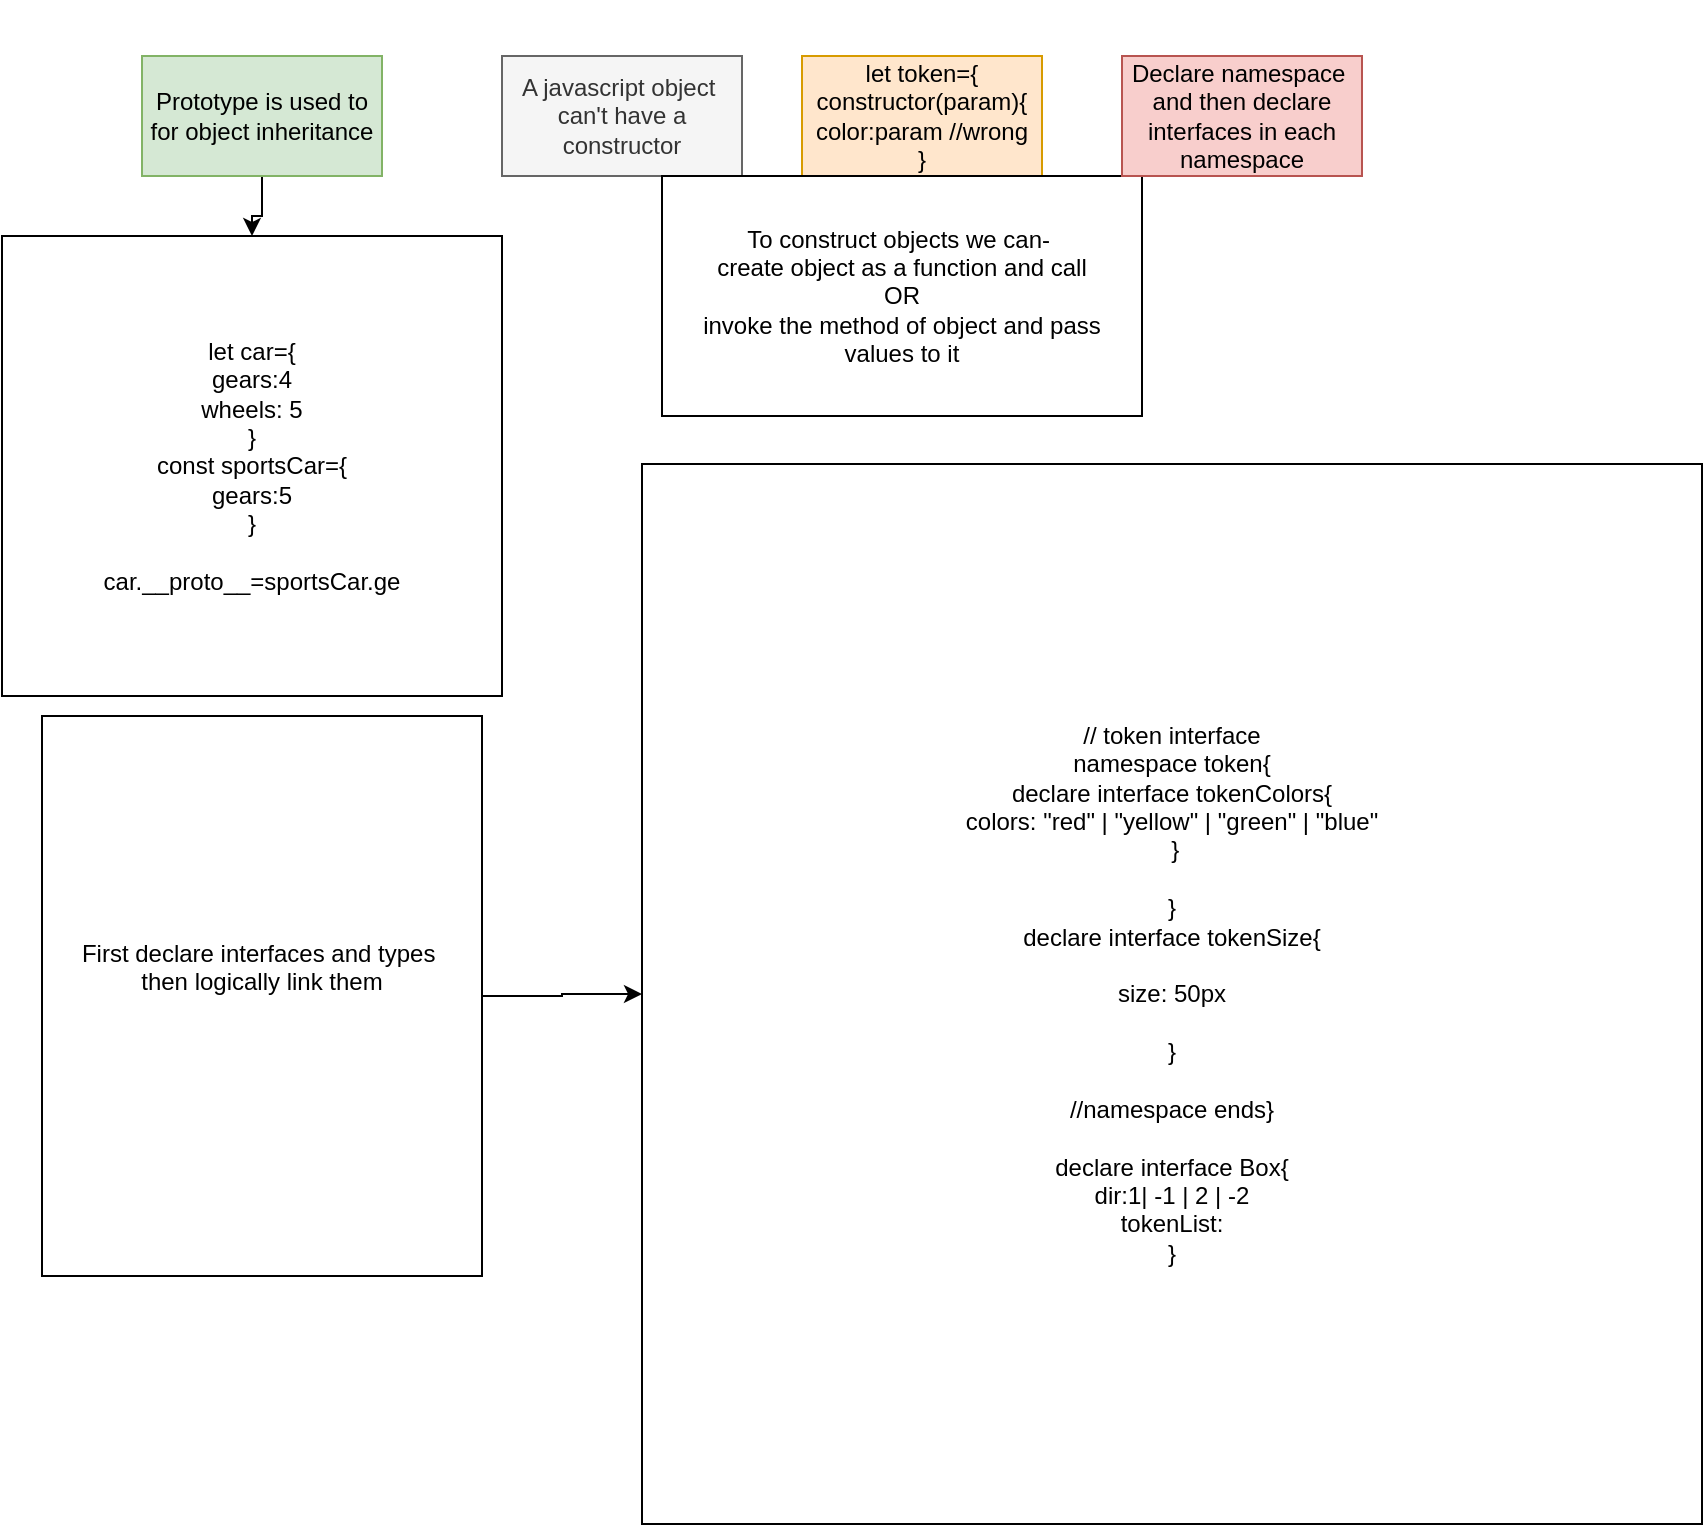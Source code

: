 <mxfile version="24.6.1" type="device">
  <diagram name="Page-1" id="u9TRBQUvtCbaiOLoGBql">
    <mxGraphModel dx="941" dy="607" grid="1" gridSize="10" guides="1" tooltips="1" connect="1" arrows="1" fold="1" page="1" pageScale="1" pageWidth="850" pageHeight="1100" math="0" shadow="0">
      <root>
        <mxCell id="0" />
        <mxCell id="1" parent="0" />
        <mxCell id="2Pc4Q1FQwPzD7ynQNOqQ-11" value="" style="edgeStyle=orthogonalEdgeStyle;rounded=0;orthogonalLoop=1;jettySize=auto;html=1;" edge="1" parent="1" source="2Pc4Q1FQwPzD7ynQNOqQ-2" target="2Pc4Q1FQwPzD7ynQNOqQ-10">
          <mxGeometry relative="1" as="geometry" />
        </mxCell>
        <mxCell id="2Pc4Q1FQwPzD7ynQNOqQ-2" value="Prototype is used to&lt;div&gt;for object inheritance&lt;/div&gt;" style="rounded=0;whiteSpace=wrap;html=1;fillColor=#d5e8d4;strokeColor=#82b366;" vertex="1" parent="1">
          <mxGeometry x="100" y="50" width="120" height="60" as="geometry" />
        </mxCell>
        <mxCell id="2Pc4Q1FQwPzD7ynQNOqQ-3" value="&lt;div&gt;&lt;br&gt;&lt;/div&gt;&lt;div&gt;&lt;br&gt;&lt;/div&gt;let token={&lt;br&gt;constructor(param){&lt;div&gt;color:param //wrong&lt;/div&gt;&lt;div&gt;}&lt;br&gt;&lt;br&gt;&lt;br&gt;&lt;/div&gt;" style="rounded=0;whiteSpace=wrap;html=1;fillColor=#ffe6cc;strokeColor=#d79b00;" vertex="1" parent="1">
          <mxGeometry x="430" y="50" width="120" height="60" as="geometry" />
        </mxCell>
        <mxCell id="2Pc4Q1FQwPzD7ynQNOqQ-4" value="A javascript object&amp;nbsp;&lt;div&gt;can&#39;t have a constructor&lt;/div&gt;" style="rounded=0;whiteSpace=wrap;html=1;fillColor=#f5f5f5;fontColor=#333333;strokeColor=#666666;" vertex="1" parent="1">
          <mxGeometry x="280" y="50" width="120" height="60" as="geometry" />
        </mxCell>
        <mxCell id="2Pc4Q1FQwPzD7ynQNOqQ-5" value="To construct objects we can-&amp;nbsp;&lt;br&gt;create object as a function and call&lt;br&gt;OR&lt;br&gt;invoke the method of object and pass&lt;div&gt;values to it&lt;/div&gt;" style="rounded=0;whiteSpace=wrap;html=1;" vertex="1" parent="1">
          <mxGeometry x="360" y="110" width="240" height="120" as="geometry" />
        </mxCell>
        <mxCell id="2Pc4Q1FQwPzD7ynQNOqQ-6" value="// token interface&lt;div&gt;namespace token{&lt;br&gt;declare interface tokenColors{&lt;br&gt;colors: &quot;red&quot; | &quot;yellow&quot; | &quot;green&quot; | &quot;blue&quot;&lt;br&gt;&amp;nbsp;}&lt;/div&gt;&lt;div&gt;&lt;br&gt;&lt;/div&gt;&lt;div&gt;}&lt;/div&gt;&lt;div&gt;declare interface tokenSize{&lt;/div&gt;&lt;div&gt;&lt;br&gt;&lt;/div&gt;&lt;div&gt;size: 50px&lt;/div&gt;&lt;div&gt;&lt;br&gt;&lt;/div&gt;&lt;div&gt;}&lt;/div&gt;&lt;div&gt;&lt;br&gt;&lt;/div&gt;&lt;div&gt;&lt;span style=&quot;background-color: initial;&quot;&gt;//namespace ends}&lt;/span&gt;&lt;br&gt;&lt;/div&gt;&lt;div&gt;&lt;span style=&quot;background-color: initial;&quot;&gt;&lt;br&gt;&lt;/span&gt;&lt;/div&gt;&lt;div&gt;&lt;span style=&quot;background-color: initial;&quot;&gt;declare interface Box{&lt;/span&gt;&lt;/div&gt;&lt;div&gt;&lt;span style=&quot;background-color: initial;&quot;&gt;dir:1| -1 | 2 | -2&lt;/span&gt;&lt;/div&gt;&lt;div&gt;tokenList:&lt;/div&gt;&lt;div&gt;&lt;span style=&quot;background-color: initial;&quot;&gt;}&lt;/span&gt;&lt;/div&gt;" style="whiteSpace=wrap;html=1;aspect=fixed;" vertex="1" parent="1">
          <mxGeometry x="350" y="254" width="530" height="530" as="geometry" />
        </mxCell>
        <mxCell id="2Pc4Q1FQwPzD7ynQNOqQ-8" value="" style="edgeStyle=orthogonalEdgeStyle;rounded=0;orthogonalLoop=1;jettySize=auto;html=1;" edge="1" parent="1" source="2Pc4Q1FQwPzD7ynQNOqQ-7" target="2Pc4Q1FQwPzD7ynQNOqQ-6">
          <mxGeometry relative="1" as="geometry" />
        </mxCell>
        <mxCell id="2Pc4Q1FQwPzD7ynQNOqQ-7" value="First declare interfaces and types&amp;nbsp;&lt;div&gt;then logically link them&lt;/div&gt;&lt;div&gt;&lt;br&gt;&lt;/div&gt;&lt;div&gt;&lt;br&gt;&lt;/div&gt;" style="rounded=0;whiteSpace=wrap;html=1;" vertex="1" parent="1">
          <mxGeometry x="50" y="380" width="220" height="280" as="geometry" />
        </mxCell>
        <mxCell id="2Pc4Q1FQwPzD7ynQNOqQ-9" value="Declare namespace&amp;nbsp;&lt;div&gt;and then declare interfaces in each namespace&lt;/div&gt;" style="rounded=0;whiteSpace=wrap;html=1;fillColor=#f8cecc;strokeColor=#b85450;" vertex="1" parent="1">
          <mxGeometry x="590" y="50" width="120" height="60" as="geometry" />
        </mxCell>
        <mxCell id="2Pc4Q1FQwPzD7ynQNOqQ-10" value="let car={&lt;br&gt;gears:4&lt;div&gt;wheels: 5&lt;br&gt;}&lt;/div&gt;&lt;div&gt;const sportsCar={&lt;br&gt;gears:5&lt;br&gt;}&lt;/div&gt;&lt;div&gt;&lt;br&gt;car.__proto__=sportsCar.ge&lt;/div&gt;" style="rounded=0;whiteSpace=wrap;html=1;" vertex="1" parent="1">
          <mxGeometry x="30" y="140" width="250" height="230" as="geometry" />
        </mxCell>
      </root>
    </mxGraphModel>
  </diagram>
</mxfile>
